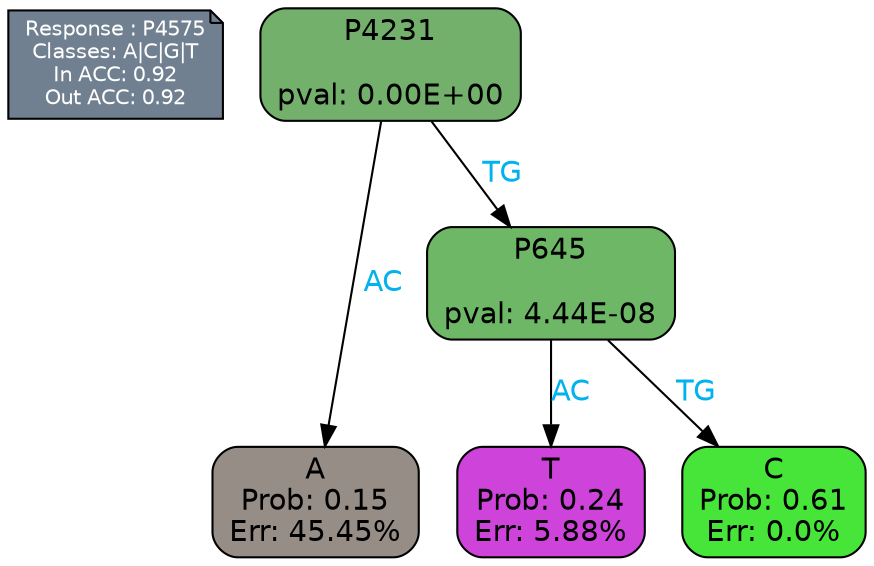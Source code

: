 digraph Tree {
node [shape=box, style="filled, rounded", color="black", fontname=helvetica] ;
graph [ranksep=equally, splines=polylines, bgcolor=transparent, dpi=600] ;
edge [fontname=helvetica] ;
LEGEND [label="Response : P4575
Classes: A|C|G|T
In ACC: 0.92
Out ACC: 0.92
",shape=note,align=left,style=filled,fillcolor="slategray",fontcolor="white",fontsize=10];1 [label="P4231

pval: 0.00E+00", fillcolor="#73b06b"] ;
2 [label="A
Prob: 0.15
Err: 45.45%", fillcolor="#968d87"] ;
3 [label="P645

pval: 4.44E-08", fillcolor="#6db766"] ;
4 [label="T
Prob: 0.24
Err: 5.88%", fillcolor="#ce43da"] ;
5 [label="C
Prob: 0.61
Err: 0.0%", fillcolor="#47e539"] ;
1 -> 2 [label="AC",fontcolor=deepskyblue2] ;
1 -> 3 [label="TG",fontcolor=deepskyblue2] ;
3 -> 4 [label="AC",fontcolor=deepskyblue2] ;
3 -> 5 [label="TG",fontcolor=deepskyblue2] ;
{rank = same; 2;4;5;}{rank = same; LEGEND;1;}}